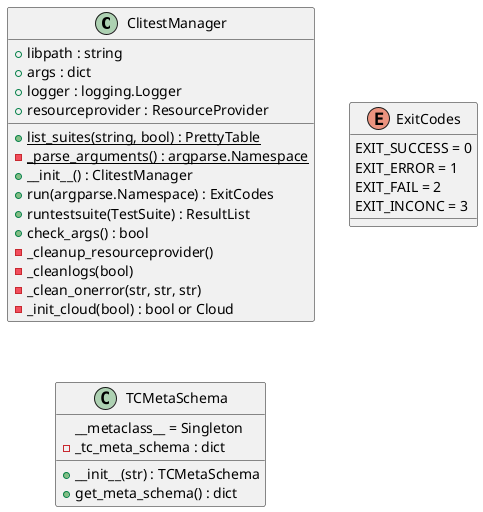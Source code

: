 @startuml
class ClitestManager {
+ libpath : string
+ args : dict
+ logger : logging.Logger
+ resourceprovider : ResourceProvider

+ {static}list_suites(string, bool) : PrettyTable
- {static}_parse_arguments() : argparse.Namespace
+ __init__() : ClitestManager
+ run(argparse.Namespace) : ExitCodes
+ runtestsuite(TestSuite) : ResultList
+ check_args() : bool
- _cleanup_resourceprovider()
- _cleanlogs(bool)
- _clean_onerror(str, str, str)
- _init_cloud(bool) : bool or Cloud

}

enum ExitCodes{
EXIT_SUCCESS = 0
EXIT_ERROR = 1
EXIT_FAIL = 2
EXIT_INCONC = 3
}

class TCMetaSchema{
__metaclass__ = Singleton
- _tc_meta_schema : dict
+ __init__(str) : TCMetaSchema
+ get_meta_schema() : dict
}
@enduml